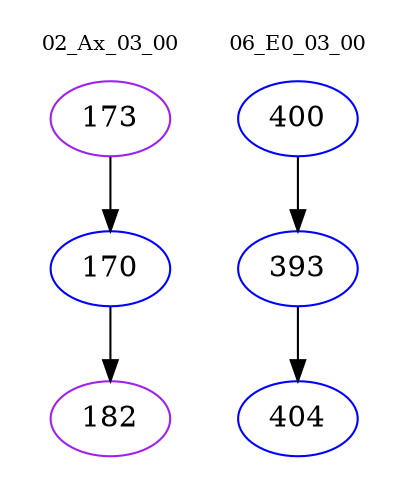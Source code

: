 digraph{
subgraph cluster_0 {
color = white
label = "02_Ax_03_00";
fontsize=10;
T0_173 [label="173", color="purple"]
T0_173 -> T0_170 [color="black"]
T0_170 [label="170", color="blue"]
T0_170 -> T0_182 [color="black"]
T0_182 [label="182", color="purple"]
}
subgraph cluster_1 {
color = white
label = "06_E0_03_00";
fontsize=10;
T1_400 [label="400", color="blue"]
T1_400 -> T1_393 [color="black"]
T1_393 [label="393", color="blue"]
T1_393 -> T1_404 [color="black"]
T1_404 [label="404", color="blue"]
}
}
